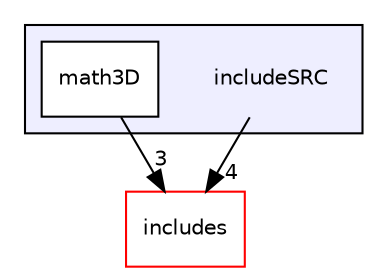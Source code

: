 digraph "includeSRC" {
  compound=true
  node [ fontsize="10", fontname="Helvetica"];
  edge [ labelfontsize="10", labelfontname="Helvetica"];
  subgraph clusterdir_f56aa5241ac97d7fbedf5924ebaa50a6 {
    graph [ bgcolor="#eeeeff", pencolor="black", label="" URL="dir_f56aa5241ac97d7fbedf5924ebaa50a6.html"];
    dir_f56aa5241ac97d7fbedf5924ebaa50a6 [shape=plaintext label="includeSRC"];
    dir_db028421daa26ac3bdfd6ef5f25bd842 [shape=box label="math3D" color="black" fillcolor="white" style="filled" URL="dir_db028421daa26ac3bdfd6ef5f25bd842.html"];
  }
  dir_09e761304027c904456130627fd4dcf5 [shape=box label="includes" fillcolor="white" style="filled" color="red" URL="dir_09e761304027c904456130627fd4dcf5.html"];
  dir_db028421daa26ac3bdfd6ef5f25bd842->dir_09e761304027c904456130627fd4dcf5 [headlabel="3", labeldistance=1.5 headhref="dir_000005_000001.html"];
  dir_f56aa5241ac97d7fbedf5924ebaa50a6->dir_09e761304027c904456130627fd4dcf5 [headlabel="4", labeldistance=1.5 headhref="dir_000004_000001.html"];
}
